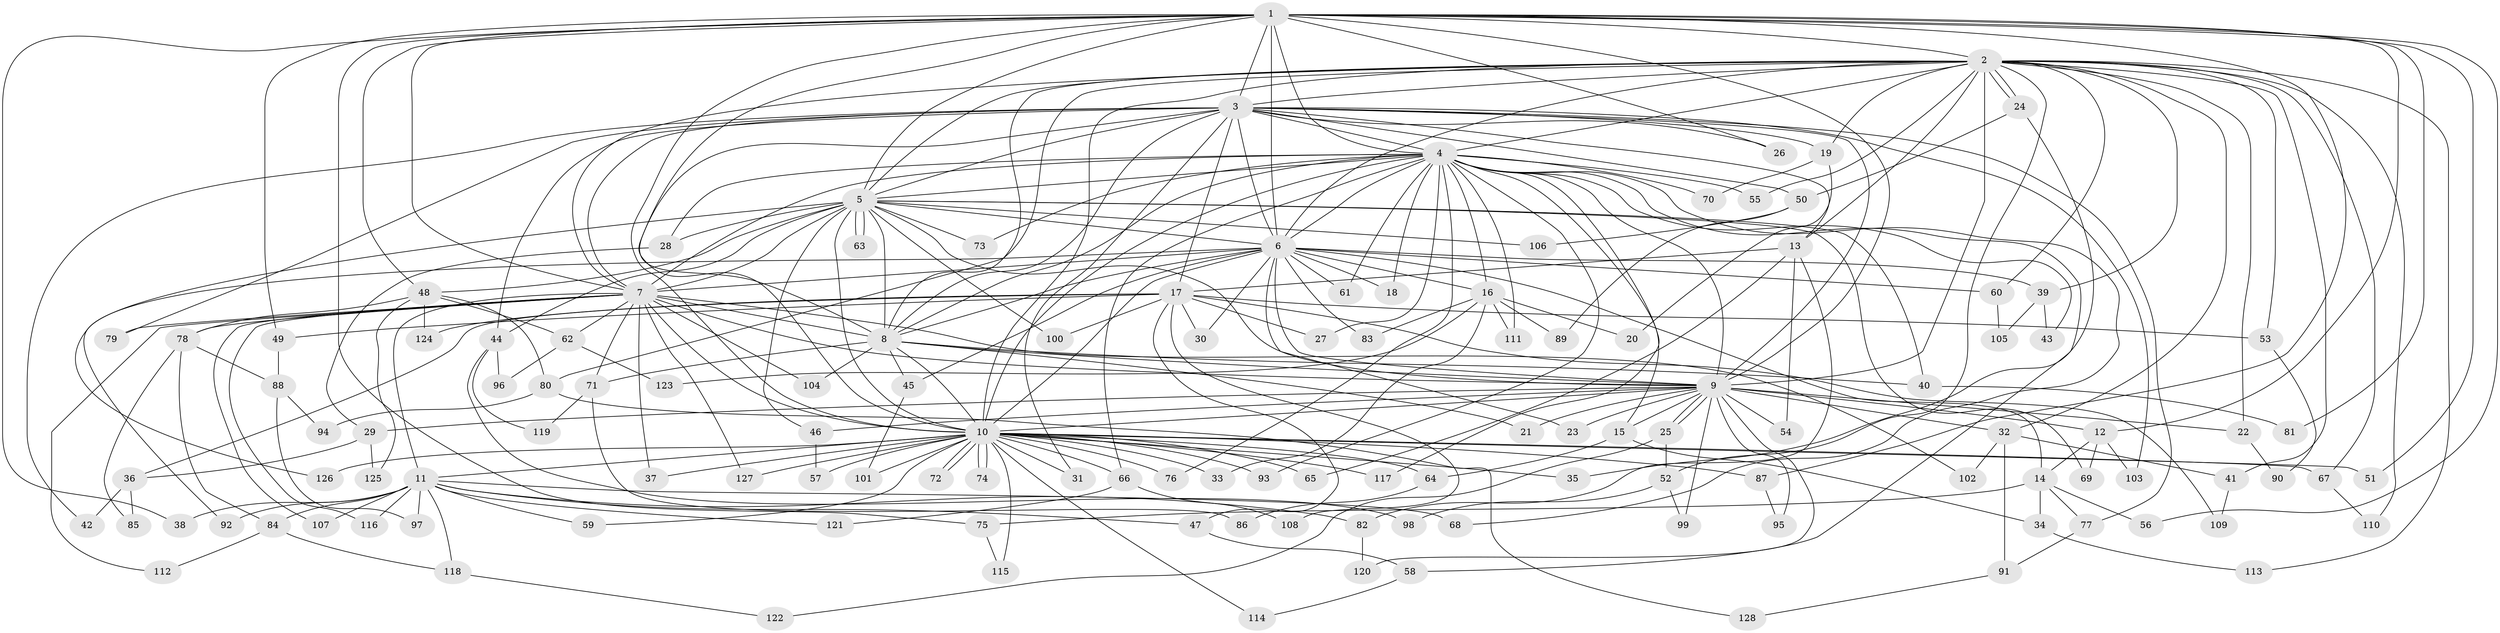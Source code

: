 // coarse degree distribution, {24: 0.022222222222222223, 18: 0.022222222222222223, 15: 0.022222222222222223, 17: 0.011111111111111112, 13: 0.011111111111111112, 5: 0.044444444444444446, 6: 0.011111111111111112, 8: 0.022222222222222223, 12: 0.022222222222222223, 3: 0.17777777777777778, 2: 0.5, 9: 0.011111111111111112, 4: 0.08888888888888889, 1: 0.03333333333333333}
// Generated by graph-tools (version 1.1) at 2025/49/03/04/25 22:49:51]
// undirected, 128 vertices, 281 edges
graph export_dot {
  node [color=gray90,style=filled];
  1;
  2;
  3;
  4;
  5;
  6;
  7;
  8;
  9;
  10;
  11;
  12;
  13;
  14;
  15;
  16;
  17;
  18;
  19;
  20;
  21;
  22;
  23;
  24;
  25;
  26;
  27;
  28;
  29;
  30;
  31;
  32;
  33;
  34;
  35;
  36;
  37;
  38;
  39;
  40;
  41;
  42;
  43;
  44;
  45;
  46;
  47;
  48;
  49;
  50;
  51;
  52;
  53;
  54;
  55;
  56;
  57;
  58;
  59;
  60;
  61;
  62;
  63;
  64;
  65;
  66;
  67;
  68;
  69;
  70;
  71;
  72;
  73;
  74;
  75;
  76;
  77;
  78;
  79;
  80;
  81;
  82;
  83;
  84;
  85;
  86;
  87;
  88;
  89;
  90;
  91;
  92;
  93;
  94;
  95;
  96;
  97;
  98;
  99;
  100;
  101;
  102;
  103;
  104;
  105;
  106;
  107;
  108;
  109;
  110;
  111;
  112;
  113;
  114;
  115;
  116;
  117;
  118;
  119;
  120;
  121;
  122;
  123;
  124;
  125;
  126;
  127;
  128;
  1 -- 2;
  1 -- 3;
  1 -- 4;
  1 -- 5;
  1 -- 6;
  1 -- 7;
  1 -- 8;
  1 -- 9;
  1 -- 10;
  1 -- 12;
  1 -- 26;
  1 -- 38;
  1 -- 48;
  1 -- 49;
  1 -- 51;
  1 -- 56;
  1 -- 75;
  1 -- 81;
  1 -- 87;
  2 -- 3;
  2 -- 4;
  2 -- 5;
  2 -- 6;
  2 -- 7;
  2 -- 8;
  2 -- 9;
  2 -- 10;
  2 -- 13;
  2 -- 19;
  2 -- 22;
  2 -- 24;
  2 -- 24;
  2 -- 32;
  2 -- 39;
  2 -- 41;
  2 -- 52;
  2 -- 53;
  2 -- 55;
  2 -- 60;
  2 -- 67;
  2 -- 80;
  2 -- 110;
  2 -- 113;
  3 -- 4;
  3 -- 5;
  3 -- 6;
  3 -- 7;
  3 -- 8;
  3 -- 9;
  3 -- 10;
  3 -- 13;
  3 -- 17;
  3 -- 19;
  3 -- 26;
  3 -- 31;
  3 -- 42;
  3 -- 44;
  3 -- 50;
  3 -- 77;
  3 -- 79;
  3 -- 103;
  4 -- 5;
  4 -- 6;
  4 -- 7;
  4 -- 8;
  4 -- 9;
  4 -- 10;
  4 -- 15;
  4 -- 16;
  4 -- 18;
  4 -- 27;
  4 -- 28;
  4 -- 43;
  4 -- 55;
  4 -- 58;
  4 -- 61;
  4 -- 66;
  4 -- 68;
  4 -- 70;
  4 -- 73;
  4 -- 76;
  4 -- 93;
  4 -- 111;
  4 -- 117;
  5 -- 6;
  5 -- 7;
  5 -- 8;
  5 -- 9;
  5 -- 10;
  5 -- 28;
  5 -- 40;
  5 -- 44;
  5 -- 46;
  5 -- 48;
  5 -- 63;
  5 -- 63;
  5 -- 69;
  5 -- 73;
  5 -- 100;
  5 -- 106;
  5 -- 126;
  6 -- 7;
  6 -- 8;
  6 -- 9;
  6 -- 10;
  6 -- 14;
  6 -- 16;
  6 -- 18;
  6 -- 23;
  6 -- 30;
  6 -- 39;
  6 -- 45;
  6 -- 60;
  6 -- 61;
  6 -- 83;
  6 -- 92;
  7 -- 8;
  7 -- 9;
  7 -- 10;
  7 -- 11;
  7 -- 37;
  7 -- 62;
  7 -- 71;
  7 -- 78;
  7 -- 79;
  7 -- 102;
  7 -- 104;
  7 -- 107;
  7 -- 112;
  7 -- 116;
  7 -- 127;
  8 -- 9;
  8 -- 10;
  8 -- 21;
  8 -- 40;
  8 -- 45;
  8 -- 71;
  8 -- 104;
  9 -- 10;
  9 -- 12;
  9 -- 15;
  9 -- 21;
  9 -- 22;
  9 -- 23;
  9 -- 25;
  9 -- 25;
  9 -- 29;
  9 -- 32;
  9 -- 46;
  9 -- 54;
  9 -- 95;
  9 -- 99;
  9 -- 120;
  10 -- 11;
  10 -- 31;
  10 -- 33;
  10 -- 35;
  10 -- 37;
  10 -- 51;
  10 -- 57;
  10 -- 59;
  10 -- 64;
  10 -- 65;
  10 -- 66;
  10 -- 67;
  10 -- 72;
  10 -- 72;
  10 -- 74;
  10 -- 74;
  10 -- 76;
  10 -- 87;
  10 -- 93;
  10 -- 101;
  10 -- 114;
  10 -- 115;
  10 -- 117;
  10 -- 126;
  10 -- 127;
  11 -- 38;
  11 -- 47;
  11 -- 59;
  11 -- 68;
  11 -- 82;
  11 -- 84;
  11 -- 92;
  11 -- 97;
  11 -- 107;
  11 -- 116;
  11 -- 118;
  11 -- 121;
  12 -- 14;
  12 -- 69;
  12 -- 103;
  13 -- 17;
  13 -- 54;
  13 -- 65;
  13 -- 82;
  14 -- 34;
  14 -- 56;
  14 -- 75;
  14 -- 77;
  15 -- 34;
  15 -- 64;
  16 -- 20;
  16 -- 33;
  16 -- 83;
  16 -- 89;
  16 -- 111;
  16 -- 123;
  17 -- 27;
  17 -- 30;
  17 -- 36;
  17 -- 47;
  17 -- 49;
  17 -- 53;
  17 -- 100;
  17 -- 108;
  17 -- 109;
  17 -- 124;
  19 -- 20;
  19 -- 70;
  22 -- 90;
  24 -- 35;
  24 -- 50;
  25 -- 52;
  25 -- 122;
  28 -- 29;
  29 -- 36;
  29 -- 125;
  32 -- 41;
  32 -- 91;
  32 -- 102;
  34 -- 113;
  36 -- 42;
  36 -- 85;
  39 -- 43;
  39 -- 105;
  40 -- 81;
  41 -- 109;
  44 -- 96;
  44 -- 98;
  44 -- 119;
  45 -- 101;
  46 -- 57;
  47 -- 58;
  48 -- 62;
  48 -- 78;
  48 -- 80;
  48 -- 124;
  48 -- 125;
  49 -- 88;
  50 -- 89;
  50 -- 106;
  52 -- 98;
  52 -- 99;
  53 -- 90;
  58 -- 114;
  60 -- 105;
  62 -- 96;
  62 -- 123;
  64 -- 86;
  66 -- 108;
  66 -- 121;
  67 -- 110;
  71 -- 86;
  71 -- 119;
  75 -- 115;
  77 -- 91;
  78 -- 84;
  78 -- 85;
  78 -- 88;
  80 -- 94;
  80 -- 128;
  82 -- 120;
  84 -- 112;
  84 -- 118;
  87 -- 95;
  88 -- 94;
  88 -- 97;
  91 -- 128;
  118 -- 122;
}
